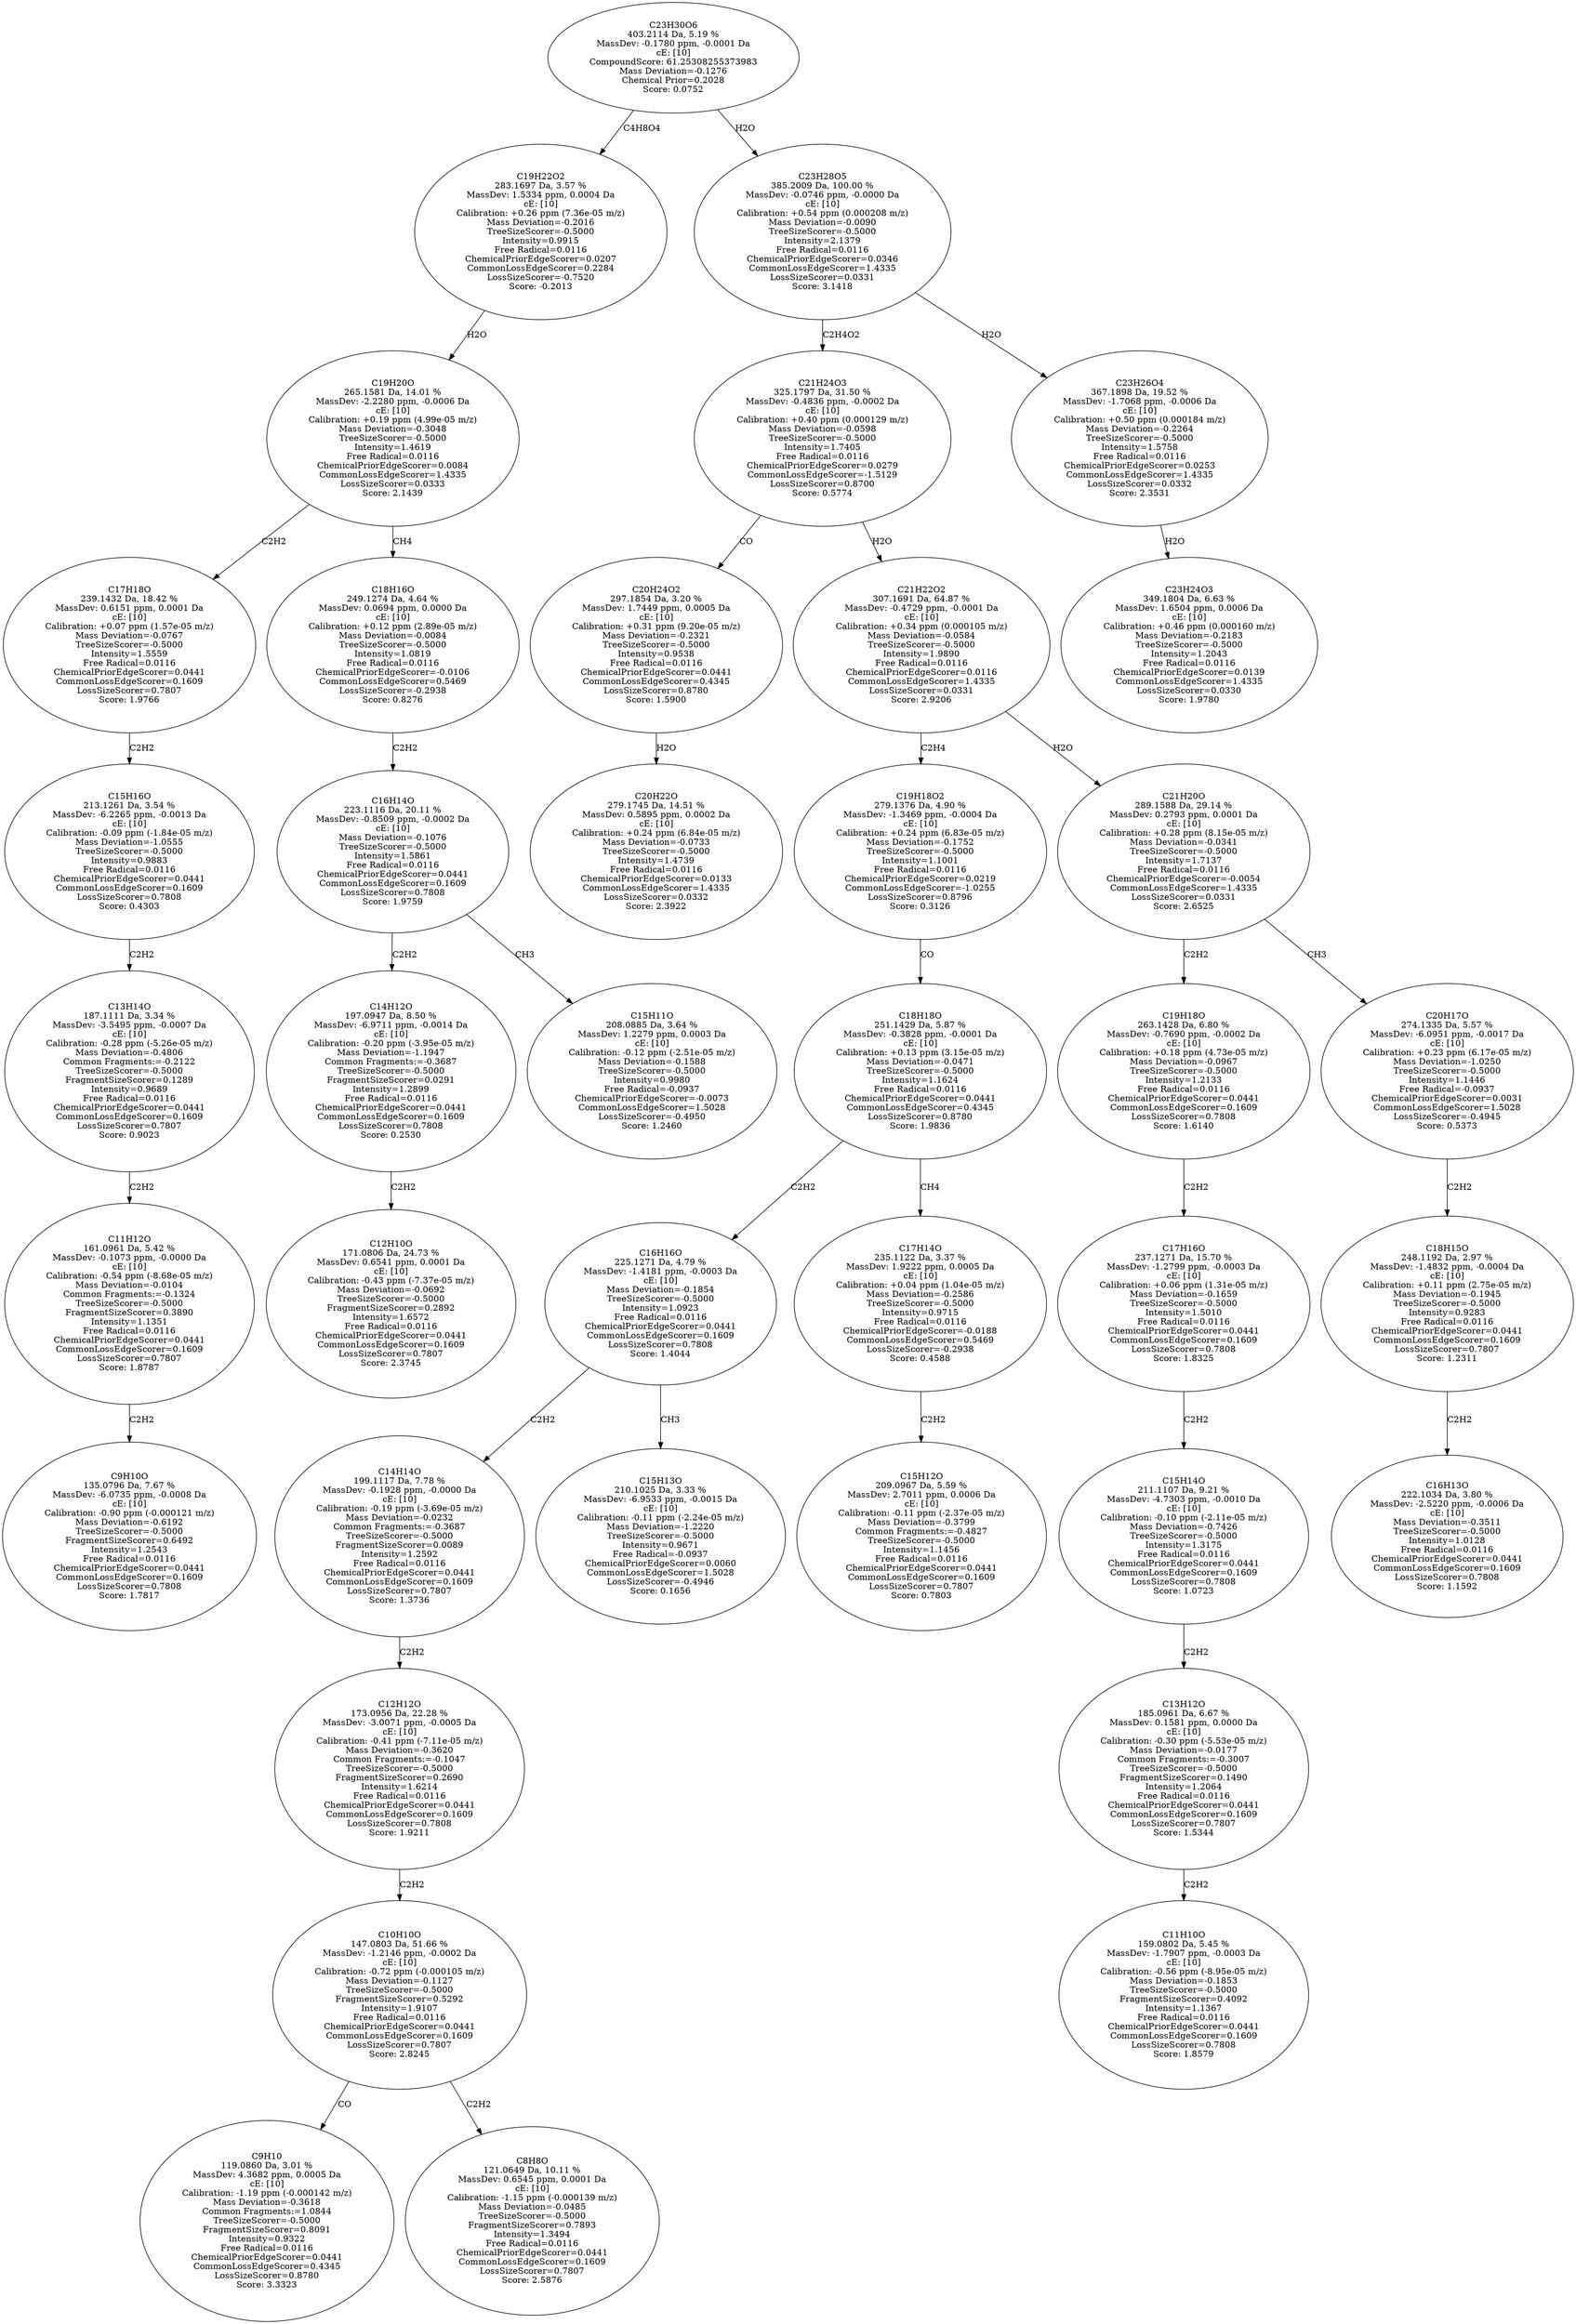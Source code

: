 strict digraph {
v1 [label="C9H10O\n135.0796 Da, 7.67 %\nMassDev: -6.0735 ppm, -0.0008 Da\ncE: [10]\nCalibration: -0.90 ppm (-0.000121 m/z)\nMass Deviation=-0.6192\nTreeSizeScorer=-0.5000\nFragmentSizeScorer=0.6492\nIntensity=1.2543\nFree Radical=0.0116\nChemicalPriorEdgeScorer=0.0441\nCommonLossEdgeScorer=0.1609\nLossSizeScorer=0.7808\nScore: 1.7817"];
v2 [label="C11H12O\n161.0961 Da, 5.42 %\nMassDev: -0.1073 ppm, -0.0000 Da\ncE: [10]\nCalibration: -0.54 ppm (-8.68e-05 m/z)\nMass Deviation=-0.0104\nCommon Fragments:=-0.1324\nTreeSizeScorer=-0.5000\nFragmentSizeScorer=0.3890\nIntensity=1.1351\nFree Radical=0.0116\nChemicalPriorEdgeScorer=0.0441\nCommonLossEdgeScorer=0.1609\nLossSizeScorer=0.7807\nScore: 1.8787"];
v3 [label="C13H14O\n187.1111 Da, 3.34 %\nMassDev: -3.5495 ppm, -0.0007 Da\ncE: [10]\nCalibration: -0.28 ppm (-5.26e-05 m/z)\nMass Deviation=-0.4806\nCommon Fragments:=-0.2122\nTreeSizeScorer=-0.5000\nFragmentSizeScorer=0.1289\nIntensity=0.9689\nFree Radical=0.0116\nChemicalPriorEdgeScorer=0.0441\nCommonLossEdgeScorer=0.1609\nLossSizeScorer=0.7807\nScore: 0.9023"];
v4 [label="C15H16O\n213.1261 Da, 3.54 %\nMassDev: -6.2265 ppm, -0.0013 Da\ncE: [10]\nCalibration: -0.09 ppm (-1.84e-05 m/z)\nMass Deviation=-1.0555\nTreeSizeScorer=-0.5000\nIntensity=0.9883\nFree Radical=0.0116\nChemicalPriorEdgeScorer=0.0441\nCommonLossEdgeScorer=0.1609\nLossSizeScorer=0.7808\nScore: 0.4303"];
v5 [label="C17H18O\n239.1432 Da, 18.42 %\nMassDev: 0.6151 ppm, 0.0001 Da\ncE: [10]\nCalibration: +0.07 ppm (1.57e-05 m/z)\nMass Deviation=-0.0767\nTreeSizeScorer=-0.5000\nIntensity=1.5559\nFree Radical=0.0116\nChemicalPriorEdgeScorer=0.0441\nCommonLossEdgeScorer=0.1609\nLossSizeScorer=0.7807\nScore: 1.9766"];
v6 [label="C12H10O\n171.0806 Da, 24.73 %\nMassDev: 0.6541 ppm, 0.0001 Da\ncE: [10]\nCalibration: -0.43 ppm (-7.37e-05 m/z)\nMass Deviation=-0.0692\nTreeSizeScorer=-0.5000\nFragmentSizeScorer=0.2892\nIntensity=1.6572\nFree Radical=0.0116\nChemicalPriorEdgeScorer=0.0441\nCommonLossEdgeScorer=0.1609\nLossSizeScorer=0.7807\nScore: 2.3745"];
v7 [label="C14H12O\n197.0947 Da, 8.50 %\nMassDev: -6.9711 ppm, -0.0014 Da\ncE: [10]\nCalibration: -0.20 ppm (-3.95e-05 m/z)\nMass Deviation=-1.1947\nCommon Fragments:=-0.3687\nTreeSizeScorer=-0.5000\nFragmentSizeScorer=0.0291\nIntensity=1.2899\nFree Radical=0.0116\nChemicalPriorEdgeScorer=0.0441\nCommonLossEdgeScorer=0.1609\nLossSizeScorer=0.7808\nScore: 0.2530"];
v8 [label="C15H11O\n208.0885 Da, 3.64 %\nMassDev: 1.2279 ppm, 0.0003 Da\ncE: [10]\nCalibration: -0.12 ppm (-2.51e-05 m/z)\nMass Deviation=-0.1588\nTreeSizeScorer=-0.5000\nIntensity=0.9980\nFree Radical=-0.0937\nChemicalPriorEdgeScorer=-0.0073\nCommonLossEdgeScorer=1.5028\nLossSizeScorer=-0.4950\nScore: 1.2460"];
v9 [label="C16H14O\n223.1116 Da, 20.11 %\nMassDev: -0.8509 ppm, -0.0002 Da\ncE: [10]\nMass Deviation=-0.1076\nTreeSizeScorer=-0.5000\nIntensity=1.5861\nFree Radical=0.0116\nChemicalPriorEdgeScorer=0.0441\nCommonLossEdgeScorer=0.1609\nLossSizeScorer=0.7808\nScore: 1.9759"];
v10 [label="C18H16O\n249.1274 Da, 4.64 %\nMassDev: 0.0694 ppm, 0.0000 Da\ncE: [10]\nCalibration: +0.12 ppm (2.89e-05 m/z)\nMass Deviation=-0.0084\nTreeSizeScorer=-0.5000\nIntensity=1.0819\nFree Radical=0.0116\nChemicalPriorEdgeScorer=-0.0106\nCommonLossEdgeScorer=0.5469\nLossSizeScorer=-0.2938\nScore: 0.8276"];
v11 [label="C19H20O\n265.1581 Da, 14.01 %\nMassDev: -2.2280 ppm, -0.0006 Da\ncE: [10]\nCalibration: +0.19 ppm (4.99e-05 m/z)\nMass Deviation=-0.3048\nTreeSizeScorer=-0.5000\nIntensity=1.4619\nFree Radical=0.0116\nChemicalPriorEdgeScorer=0.0084\nCommonLossEdgeScorer=1.4335\nLossSizeScorer=0.0333\nScore: 2.1439"];
v12 [label="C19H22O2\n283.1697 Da, 3.57 %\nMassDev: 1.5334 ppm, 0.0004 Da\ncE: [10]\nCalibration: +0.26 ppm (7.36e-05 m/z)\nMass Deviation=-0.2016\nTreeSizeScorer=-0.5000\nIntensity=0.9915\nFree Radical=0.0116\nChemicalPriorEdgeScorer=0.0207\nCommonLossEdgeScorer=0.2284\nLossSizeScorer=-0.7520\nScore: -0.2013"];
v13 [label="C20H22O\n279.1745 Da, 14.51 %\nMassDev: 0.5895 ppm, 0.0002 Da\ncE: [10]\nCalibration: +0.24 ppm (6.84e-05 m/z)\nMass Deviation=-0.0733\nTreeSizeScorer=-0.5000\nIntensity=1.4739\nFree Radical=0.0116\nChemicalPriorEdgeScorer=0.0133\nCommonLossEdgeScorer=1.4335\nLossSizeScorer=0.0332\nScore: 2.3922"];
v14 [label="C20H24O2\n297.1854 Da, 3.20 %\nMassDev: 1.7449 ppm, 0.0005 Da\ncE: [10]\nCalibration: +0.31 ppm (9.20e-05 m/z)\nMass Deviation=-0.2321\nTreeSizeScorer=-0.5000\nIntensity=0.9538\nFree Radical=0.0116\nChemicalPriorEdgeScorer=0.0441\nCommonLossEdgeScorer=0.4345\nLossSizeScorer=0.8780\nScore: 1.5900"];
v15 [label="C9H10\n119.0860 Da, 3.01 %\nMassDev: 4.3682 ppm, 0.0005 Da\ncE: [10]\nCalibration: -1.19 ppm (-0.000142 m/z)\nMass Deviation=-0.3618\nCommon Fragments:=1.0844\nTreeSizeScorer=-0.5000\nFragmentSizeScorer=0.8091\nIntensity=0.9322\nFree Radical=0.0116\nChemicalPriorEdgeScorer=0.0441\nCommonLossEdgeScorer=0.4345\nLossSizeScorer=0.8780\nScore: 3.3323"];
v16 [label="C8H8O\n121.0649 Da, 10.11 %\nMassDev: 0.6545 ppm, 0.0001 Da\ncE: [10]\nCalibration: -1.15 ppm (-0.000139 m/z)\nMass Deviation=-0.0485\nTreeSizeScorer=-0.5000\nFragmentSizeScorer=0.7893\nIntensity=1.3494\nFree Radical=0.0116\nChemicalPriorEdgeScorer=0.0441\nCommonLossEdgeScorer=0.1609\nLossSizeScorer=0.7807\nScore: 2.5876"];
v17 [label="C10H10O\n147.0803 Da, 51.66 %\nMassDev: -1.2146 ppm, -0.0002 Da\ncE: [10]\nCalibration: -0.72 ppm (-0.000105 m/z)\nMass Deviation=-0.1127\nTreeSizeScorer=-0.5000\nFragmentSizeScorer=0.5292\nIntensity=1.9107\nFree Radical=0.0116\nChemicalPriorEdgeScorer=0.0441\nCommonLossEdgeScorer=0.1609\nLossSizeScorer=0.7807\nScore: 2.8245"];
v18 [label="C12H12O\n173.0956 Da, 22.28 %\nMassDev: -3.0071 ppm, -0.0005 Da\ncE: [10]\nCalibration: -0.41 ppm (-7.11e-05 m/z)\nMass Deviation=-0.3620\nCommon Fragments:=-0.1047\nTreeSizeScorer=-0.5000\nFragmentSizeScorer=0.2690\nIntensity=1.6214\nFree Radical=0.0116\nChemicalPriorEdgeScorer=0.0441\nCommonLossEdgeScorer=0.1609\nLossSizeScorer=0.7808\nScore: 1.9211"];
v19 [label="C14H14O\n199.1117 Da, 7.78 %\nMassDev: -0.1928 ppm, -0.0000 Da\ncE: [10]\nCalibration: -0.19 ppm (-3.69e-05 m/z)\nMass Deviation=-0.0232\nCommon Fragments:=-0.3687\nTreeSizeScorer=-0.5000\nFragmentSizeScorer=0.0089\nIntensity=1.2592\nFree Radical=0.0116\nChemicalPriorEdgeScorer=0.0441\nCommonLossEdgeScorer=0.1609\nLossSizeScorer=0.7807\nScore: 1.3736"];
v20 [label="C15H13O\n210.1025 Da, 3.33 %\nMassDev: -6.9533 ppm, -0.0015 Da\ncE: [10]\nCalibration: -0.11 ppm (-2.24e-05 m/z)\nMass Deviation=-1.2220\nTreeSizeScorer=-0.5000\nIntensity=0.9671\nFree Radical=-0.0937\nChemicalPriorEdgeScorer=0.0060\nCommonLossEdgeScorer=1.5028\nLossSizeScorer=-0.4946\nScore: 0.1656"];
v21 [label="C16H16O\n225.1271 Da, 4.79 %\nMassDev: -1.4181 ppm, -0.0003 Da\ncE: [10]\nMass Deviation=-0.1854\nTreeSizeScorer=-0.5000\nIntensity=1.0923\nFree Radical=0.0116\nChemicalPriorEdgeScorer=0.0441\nCommonLossEdgeScorer=0.1609\nLossSizeScorer=0.7808\nScore: 1.4044"];
v22 [label="C15H12O\n209.0967 Da, 5.59 %\nMassDev: 2.7011 ppm, 0.0006 Da\ncE: [10]\nCalibration: -0.11 ppm (-2.37e-05 m/z)\nMass Deviation=-0.3799\nCommon Fragments:=-0.4827\nTreeSizeScorer=-0.5000\nIntensity=1.1456\nFree Radical=0.0116\nChemicalPriorEdgeScorer=0.0441\nCommonLossEdgeScorer=0.1609\nLossSizeScorer=0.7807\nScore: 0.7803"];
v23 [label="C17H14O\n235.1122 Da, 3.37 %\nMassDev: 1.9222 ppm, 0.0005 Da\ncE: [10]\nCalibration: +0.04 ppm (1.04e-05 m/z)\nMass Deviation=-0.2586\nTreeSizeScorer=-0.5000\nIntensity=0.9715\nFree Radical=0.0116\nChemicalPriorEdgeScorer=-0.0188\nCommonLossEdgeScorer=0.5469\nLossSizeScorer=-0.2938\nScore: 0.4588"];
v24 [label="C18H18O\n251.1429 Da, 5.87 %\nMassDev: -0.3828 ppm, -0.0001 Da\ncE: [10]\nCalibration: +0.13 ppm (3.15e-05 m/z)\nMass Deviation=-0.0471\nTreeSizeScorer=-0.5000\nIntensity=1.1624\nFree Radical=0.0116\nChemicalPriorEdgeScorer=0.0441\nCommonLossEdgeScorer=0.4345\nLossSizeScorer=0.8780\nScore: 1.9836"];
v25 [label="C19H18O2\n279.1376 Da, 4.90 %\nMassDev: -1.3469 ppm, -0.0004 Da\ncE: [10]\nCalibration: +0.24 ppm (6.83e-05 m/z)\nMass Deviation=-0.1752\nTreeSizeScorer=-0.5000\nIntensity=1.1001\nFree Radical=0.0116\nChemicalPriorEdgeScorer=0.0219\nCommonLossEdgeScorer=-1.0255\nLossSizeScorer=0.8796\nScore: 0.3126"];
v26 [label="C11H10O\n159.0802 Da, 5.45 %\nMassDev: -1.7907 ppm, -0.0003 Da\ncE: [10]\nCalibration: -0.56 ppm (-8.95e-05 m/z)\nMass Deviation=-0.1853\nTreeSizeScorer=-0.5000\nFragmentSizeScorer=0.4092\nIntensity=1.1367\nFree Radical=0.0116\nChemicalPriorEdgeScorer=0.0441\nCommonLossEdgeScorer=0.1609\nLossSizeScorer=0.7808\nScore: 1.8579"];
v27 [label="C13H12O\n185.0961 Da, 6.67 %\nMassDev: 0.1581 ppm, 0.0000 Da\ncE: [10]\nCalibration: -0.30 ppm (-5.53e-05 m/z)\nMass Deviation=-0.0177\nCommon Fragments:=-0.3007\nTreeSizeScorer=-0.5000\nFragmentSizeScorer=0.1490\nIntensity=1.2064\nFree Radical=0.0116\nChemicalPriorEdgeScorer=0.0441\nCommonLossEdgeScorer=0.1609\nLossSizeScorer=0.7807\nScore: 1.5344"];
v28 [label="C15H14O\n211.1107 Da, 9.21 %\nMassDev: -4.7303 ppm, -0.0010 Da\ncE: [10]\nCalibration: -0.10 ppm (-2.11e-05 m/z)\nMass Deviation=-0.7426\nTreeSizeScorer=-0.5000\nIntensity=1.3175\nFree Radical=0.0116\nChemicalPriorEdgeScorer=0.0441\nCommonLossEdgeScorer=0.1609\nLossSizeScorer=0.7808\nScore: 1.0723"];
v29 [label="C17H16O\n237.1271 Da, 15.70 %\nMassDev: -1.2799 ppm, -0.0003 Da\ncE: [10]\nCalibration: +0.06 ppm (1.31e-05 m/z)\nMass Deviation=-0.1659\nTreeSizeScorer=-0.5000\nIntensity=1.5010\nFree Radical=0.0116\nChemicalPriorEdgeScorer=0.0441\nCommonLossEdgeScorer=0.1609\nLossSizeScorer=0.7808\nScore: 1.8325"];
v30 [label="C19H18O\n263.1428 Da, 6.80 %\nMassDev: -0.7690 ppm, -0.0002 Da\ncE: [10]\nCalibration: +0.18 ppm (4.73e-05 m/z)\nMass Deviation=-0.0967\nTreeSizeScorer=-0.5000\nIntensity=1.2133\nFree Radical=0.0116\nChemicalPriorEdgeScorer=0.0441\nCommonLossEdgeScorer=0.1609\nLossSizeScorer=0.7808\nScore: 1.6140"];
v31 [label="C16H13O\n222.1034 Da, 3.80 %\nMassDev: -2.5220 ppm, -0.0006 Da\ncE: [10]\nMass Deviation=-0.3511\nTreeSizeScorer=-0.5000\nIntensity=1.0128\nFree Radical=0.0116\nChemicalPriorEdgeScorer=0.0441\nCommonLossEdgeScorer=0.1609\nLossSizeScorer=0.7808\nScore: 1.1592"];
v32 [label="C18H15O\n248.1192 Da, 2.97 %\nMassDev: -1.4832 ppm, -0.0004 Da\ncE: [10]\nCalibration: +0.11 ppm (2.75e-05 m/z)\nMass Deviation=-0.1945\nTreeSizeScorer=-0.5000\nIntensity=0.9283\nFree Radical=0.0116\nChemicalPriorEdgeScorer=0.0441\nCommonLossEdgeScorer=0.1609\nLossSizeScorer=0.7807\nScore: 1.2311"];
v33 [label="C20H17O\n274.1335 Da, 5.57 %\nMassDev: -6.0951 ppm, -0.0017 Da\ncE: [10]\nCalibration: +0.23 ppm (6.17e-05 m/z)\nMass Deviation=-1.0250\nTreeSizeScorer=-0.5000\nIntensity=1.1446\nFree Radical=-0.0937\nChemicalPriorEdgeScorer=0.0031\nCommonLossEdgeScorer=1.5028\nLossSizeScorer=-0.4945\nScore: 0.5373"];
v34 [label="C21H20O\n289.1588 Da, 29.14 %\nMassDev: 0.2793 ppm, 0.0001 Da\ncE: [10]\nCalibration: +0.28 ppm (8.15e-05 m/z)\nMass Deviation=-0.0341\nTreeSizeScorer=-0.5000\nIntensity=1.7137\nFree Radical=0.0116\nChemicalPriorEdgeScorer=-0.0054\nCommonLossEdgeScorer=1.4335\nLossSizeScorer=0.0331\nScore: 2.6525"];
v35 [label="C21H22O2\n307.1691 Da, 64.87 %\nMassDev: -0.4729 ppm, -0.0001 Da\ncE: [10]\nCalibration: +0.34 ppm (0.000105 m/z)\nMass Deviation=-0.0584\nTreeSizeScorer=-0.5000\nIntensity=1.9890\nFree Radical=0.0116\nChemicalPriorEdgeScorer=0.0116\nCommonLossEdgeScorer=1.4335\nLossSizeScorer=0.0331\nScore: 2.9206"];
v36 [label="C21H24O3\n325.1797 Da, 31.50 %\nMassDev: -0.4836 ppm, -0.0002 Da\ncE: [10]\nCalibration: +0.40 ppm (0.000129 m/z)\nMass Deviation=-0.0598\nTreeSizeScorer=-0.5000\nIntensity=1.7405\nFree Radical=0.0116\nChemicalPriorEdgeScorer=0.0279\nCommonLossEdgeScorer=-1.5129\nLossSizeScorer=0.8700\nScore: 0.5774"];
v37 [label="C23H24O3\n349.1804 Da, 6.63 %\nMassDev: 1.6504 ppm, 0.0006 Da\ncE: [10]\nCalibration: +0.46 ppm (0.000160 m/z)\nMass Deviation=-0.2183\nTreeSizeScorer=-0.5000\nIntensity=1.2043\nFree Radical=0.0116\nChemicalPriorEdgeScorer=0.0139\nCommonLossEdgeScorer=1.4335\nLossSizeScorer=0.0330\nScore: 1.9780"];
v38 [label="C23H26O4\n367.1898 Da, 19.52 %\nMassDev: -1.7068 ppm, -0.0006 Da\ncE: [10]\nCalibration: +0.50 ppm (0.000184 m/z)\nMass Deviation=-0.2264\nTreeSizeScorer=-0.5000\nIntensity=1.5758\nFree Radical=0.0116\nChemicalPriorEdgeScorer=0.0253\nCommonLossEdgeScorer=1.4335\nLossSizeScorer=0.0332\nScore: 2.3531"];
v39 [label="C23H28O5\n385.2009 Da, 100.00 %\nMassDev: -0.0746 ppm, -0.0000 Da\ncE: [10]\nCalibration: +0.54 ppm (0.000208 m/z)\nMass Deviation=-0.0090\nTreeSizeScorer=-0.5000\nIntensity=2.1379\nFree Radical=0.0116\nChemicalPriorEdgeScorer=0.0346\nCommonLossEdgeScorer=1.4335\nLossSizeScorer=0.0331\nScore: 3.1418"];
v40 [label="C23H30O6\n403.2114 Da, 5.19 %\nMassDev: -0.1780 ppm, -0.0001 Da\ncE: [10]\nCompoundScore: 61.25308255373983\nMass Deviation=-0.1276\nChemical Prior=0.2028\nScore: 0.0752"];
v2 -> v1 [label="C2H2"];
v3 -> v2 [label="C2H2"];
v4 -> v3 [label="C2H2"];
v5 -> v4 [label="C2H2"];
v11 -> v5 [label="C2H2"];
v7 -> v6 [label="C2H2"];
v9 -> v7 [label="C2H2"];
v9 -> v8 [label="CH3"];
v10 -> v9 [label="C2H2"];
v11 -> v10 [label="CH4"];
v12 -> v11 [label="H2O"];
v40 -> v12 [label="C4H8O4"];
v14 -> v13 [label="H2O"];
v36 -> v14 [label="CO"];
v17 -> v15 [label="CO"];
v17 -> v16 [label="C2H2"];
v18 -> v17 [label="C2H2"];
v19 -> v18 [label="C2H2"];
v21 -> v19 [label="C2H2"];
v21 -> v20 [label="CH3"];
v24 -> v21 [label="C2H2"];
v23 -> v22 [label="C2H2"];
v24 -> v23 [label="CH4"];
v25 -> v24 [label="CO"];
v35 -> v25 [label="C2H4"];
v27 -> v26 [label="C2H2"];
v28 -> v27 [label="C2H2"];
v29 -> v28 [label="C2H2"];
v30 -> v29 [label="C2H2"];
v34 -> v30 [label="C2H2"];
v32 -> v31 [label="C2H2"];
v33 -> v32 [label="C2H2"];
v34 -> v33 [label="CH3"];
v35 -> v34 [label="H2O"];
v36 -> v35 [label="H2O"];
v39 -> v36 [label="C2H4O2"];
v38 -> v37 [label="H2O"];
v39 -> v38 [label="H2O"];
v40 -> v39 [label="H2O"];
}